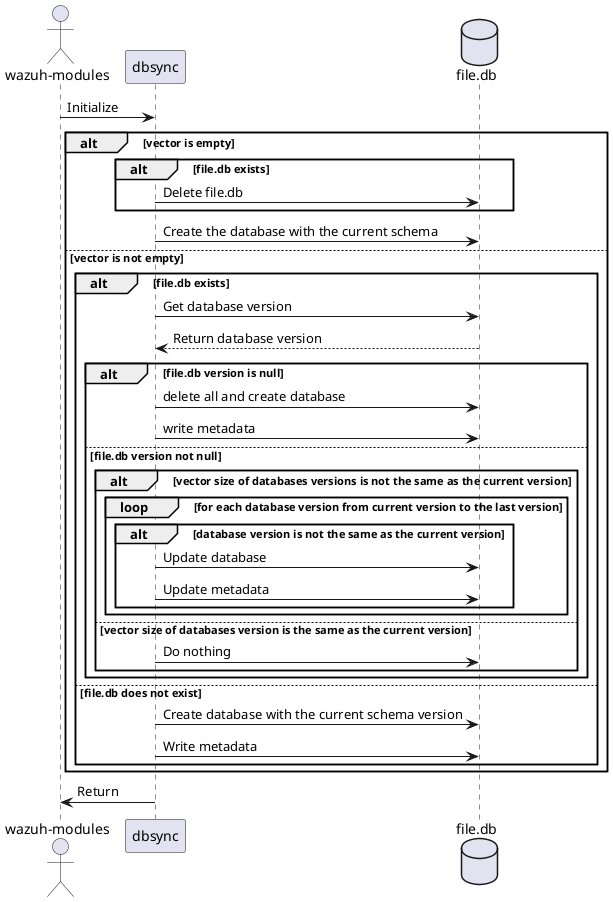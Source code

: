 ' Copyright (C) 2015, Fortishield Inc.
' Created by Fortishield, Inc. <info@wazuh.com>
' This program is free software; you can redistribute it and/or modify it under the terms of GPLv2


@startuml 001-sequence-initialization-with-persistence

actor "wazuh-modules" as module
participant "dbsync" as dbsync
database "file.db" as db

' The initialization uses a std::vector of std::string to store the queries
' The index 0 is the present version 1 of the database
' The index 1 is the present version 2 of the database
' The index n is the present version n+1 of the database
module -> dbsync: Initialize
alt vector is empty
    alt file.db exists
        dbsync -> db: Delete file.db
    end
    dbsync -> db: Create the database with the current schema
else vector is not empty
    ' Condition: If file.db exists and is not empty check the database version
    ' Condition: If file.db exists and is empty, create the database
    ' Condition: If file.db does not exist, create the database
    ' Condition: If the database version is not the same as the current version, update the database
    ' Condition: If the database version is the same as the current version, do nothing

    alt file.db exists
        dbsync->db: Get database version
        db-->dbsync: Return database version
        alt file.db version is null
            dbsync -> db: delete all and create database
            dbsync -> db: write metadata
        else file.db version not null
            alt vector size of databases versions is not the same as the current version
                loop for each database version from current version to the last version
                    alt database version is not the same as the current version
                        dbsync -> db: Update database
                        dbsync -> db: Update metadata
                    end
                end
            else vector size of databases version is the same as the current version
                dbsync -> db: Do nothing
            end
        end
    else file.db does not exist
        dbsync -> db: Create database with the current schema version
        dbsync -> db: Write metadata
    end
end

dbsync -> module: Return
@enduml

